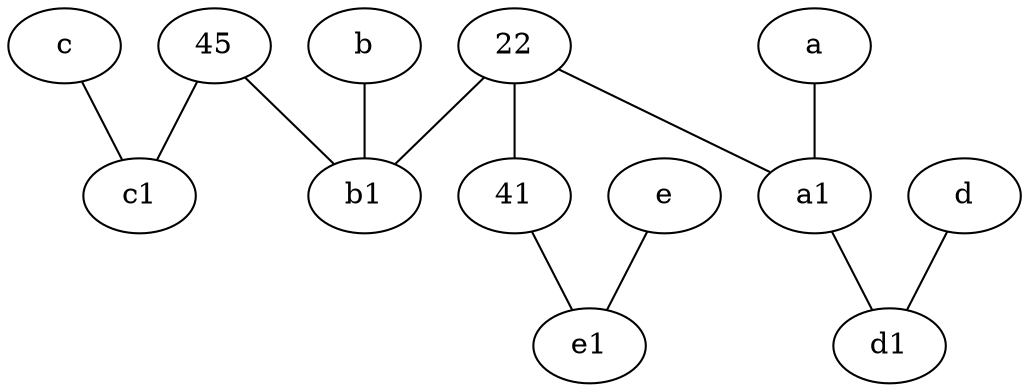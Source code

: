 graph {
	node [labelfontsize=50]
	45 [labelfontsize=50]
	41 [labelfontsize=50]
	d1 [labelfontsize=50 pos="3,5!"]
	a1 [labelfontsize=50 pos="8,3!"]
	c1 [labelfontsize=50 pos="4.5,3!"]
	e1 [labelfontsize=50 pos="7,7!"]
	22 [labelfontsize=50]
	b [labelfontsize=50 pos="10,4!"]
	b1 [labelfontsize=50 pos="9,4!"]
	22 -- a1
	b -- b1
	e -- e1
	22 -- b1
	45 -- c1
	22 -- 41
	41 -- e1
	a -- a1
	d -- d1
	a1 -- d1
	c -- c1
	45 -- b1
}
